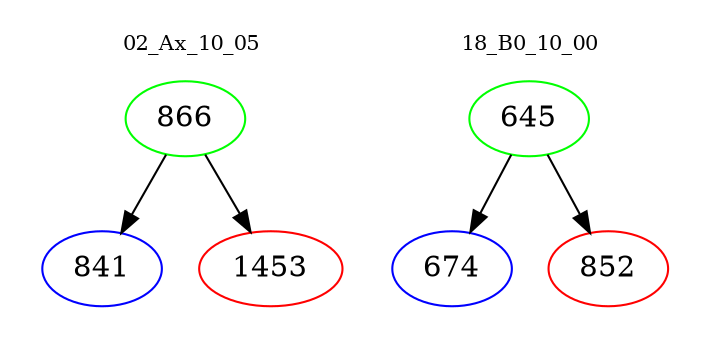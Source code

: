 digraph{
subgraph cluster_0 {
color = white
label = "02_Ax_10_05";
fontsize=10;
T0_866 [label="866", color="green"]
T0_866 -> T0_841 [color="black"]
T0_841 [label="841", color="blue"]
T0_866 -> T0_1453 [color="black"]
T0_1453 [label="1453", color="red"]
}
subgraph cluster_1 {
color = white
label = "18_B0_10_00";
fontsize=10;
T1_645 [label="645", color="green"]
T1_645 -> T1_674 [color="black"]
T1_674 [label="674", color="blue"]
T1_645 -> T1_852 [color="black"]
T1_852 [label="852", color="red"]
}
}

